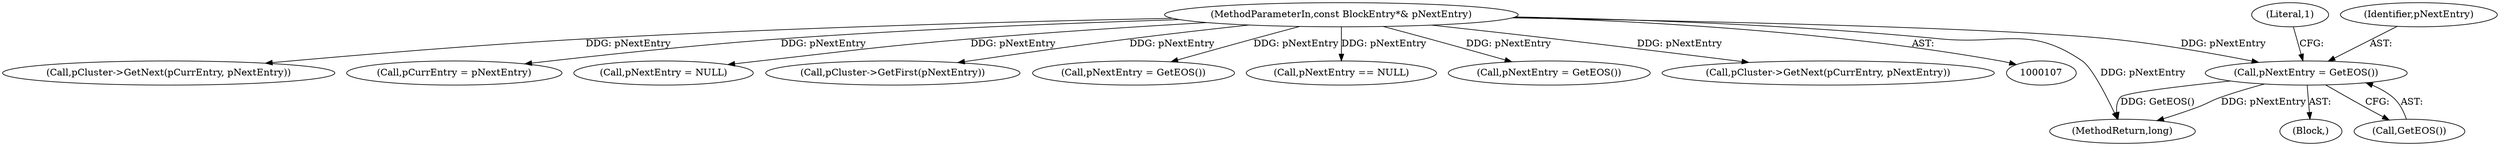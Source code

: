 digraph "1_Android_04839626ed859623901ebd3a5fd483982186b59d_106@pointer" {
"1000205" [label="(Call,pNextEntry = GetEOS())"];
"1000109" [label="(MethodParameterIn,const BlockEntry*& pNextEntry)"];
"1000255" [label="(MethodReturn,long)"];
"1000187" [label="(Call,pCluster->GetNext(pCurrEntry, pNextEntry))"];
"1000204" [label="(Block,)"];
"1000209" [label="(Literal,1)"];
"1000182" [label="(Call,pCurrEntry = pNextEntry)"];
"1000223" [label="(Call,pNextEntry = NULL)"];
"1000230" [label="(Call,pCluster->GetFirst(pNextEntry))"];
"1000218" [label="(Call,pNextEntry = GetEOS())"];
"1000109" [label="(MethodParameterIn,const BlockEntry*& pNextEntry)"];
"1000239" [label="(Call,pNextEntry == NULL)"];
"1000250" [label="(Call,pNextEntry = GetEOS())"];
"1000206" [label="(Identifier,pNextEntry)"];
"1000207" [label="(Call,GetEOS())"];
"1000205" [label="(Call,pNextEntry = GetEOS())"];
"1000151" [label="(Call,pCluster->GetNext(pCurrEntry, pNextEntry))"];
"1000205" -> "1000204"  [label="AST: "];
"1000205" -> "1000207"  [label="CFG: "];
"1000206" -> "1000205"  [label="AST: "];
"1000207" -> "1000205"  [label="AST: "];
"1000209" -> "1000205"  [label="CFG: "];
"1000205" -> "1000255"  [label="DDG: pNextEntry"];
"1000205" -> "1000255"  [label="DDG: GetEOS()"];
"1000109" -> "1000205"  [label="DDG: pNextEntry"];
"1000109" -> "1000107"  [label="AST: "];
"1000109" -> "1000255"  [label="DDG: pNextEntry"];
"1000109" -> "1000151"  [label="DDG: pNextEntry"];
"1000109" -> "1000182"  [label="DDG: pNextEntry"];
"1000109" -> "1000187"  [label="DDG: pNextEntry"];
"1000109" -> "1000218"  [label="DDG: pNextEntry"];
"1000109" -> "1000223"  [label="DDG: pNextEntry"];
"1000109" -> "1000230"  [label="DDG: pNextEntry"];
"1000109" -> "1000239"  [label="DDG: pNextEntry"];
"1000109" -> "1000250"  [label="DDG: pNextEntry"];
}
